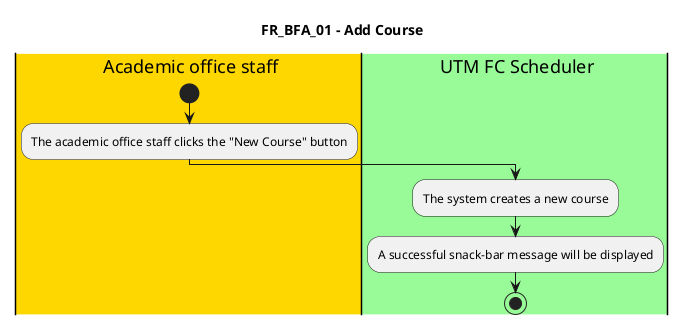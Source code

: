 @startuml FR_BFA_01
title FR_BFA_01 - Add Course


|#gold|eu| Academic office staff
|#palegreen|sys| UTM FC Scheduler

|eu|
start
:The academic office staff clicks the "New Course" button;

|sys|
:The system creates a new course;
:A successful snack-bar message will be displayed;

stop

@enduml
